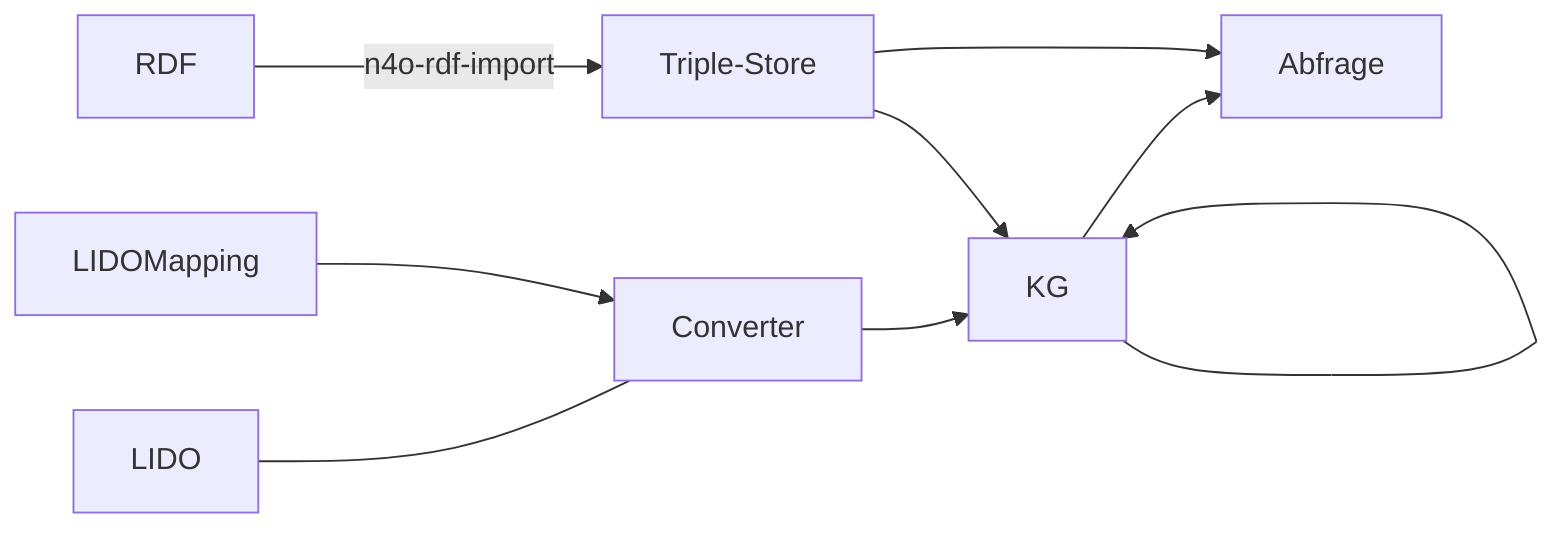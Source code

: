 flowchart LR
    Abfrage
    Converter
    KG
    LIDO
    LIDOMapping
    RDF
    TTL["Triple-Store"]
    LIDO --- Converter
    Converter --> KG
    RDF -- "n4o-rdf-import" --> TTL
    KG --> KG
    LIDOMapping --> Converter
    KG --> Abfrage
    TTL --> Abfrage
    TTL --> KG